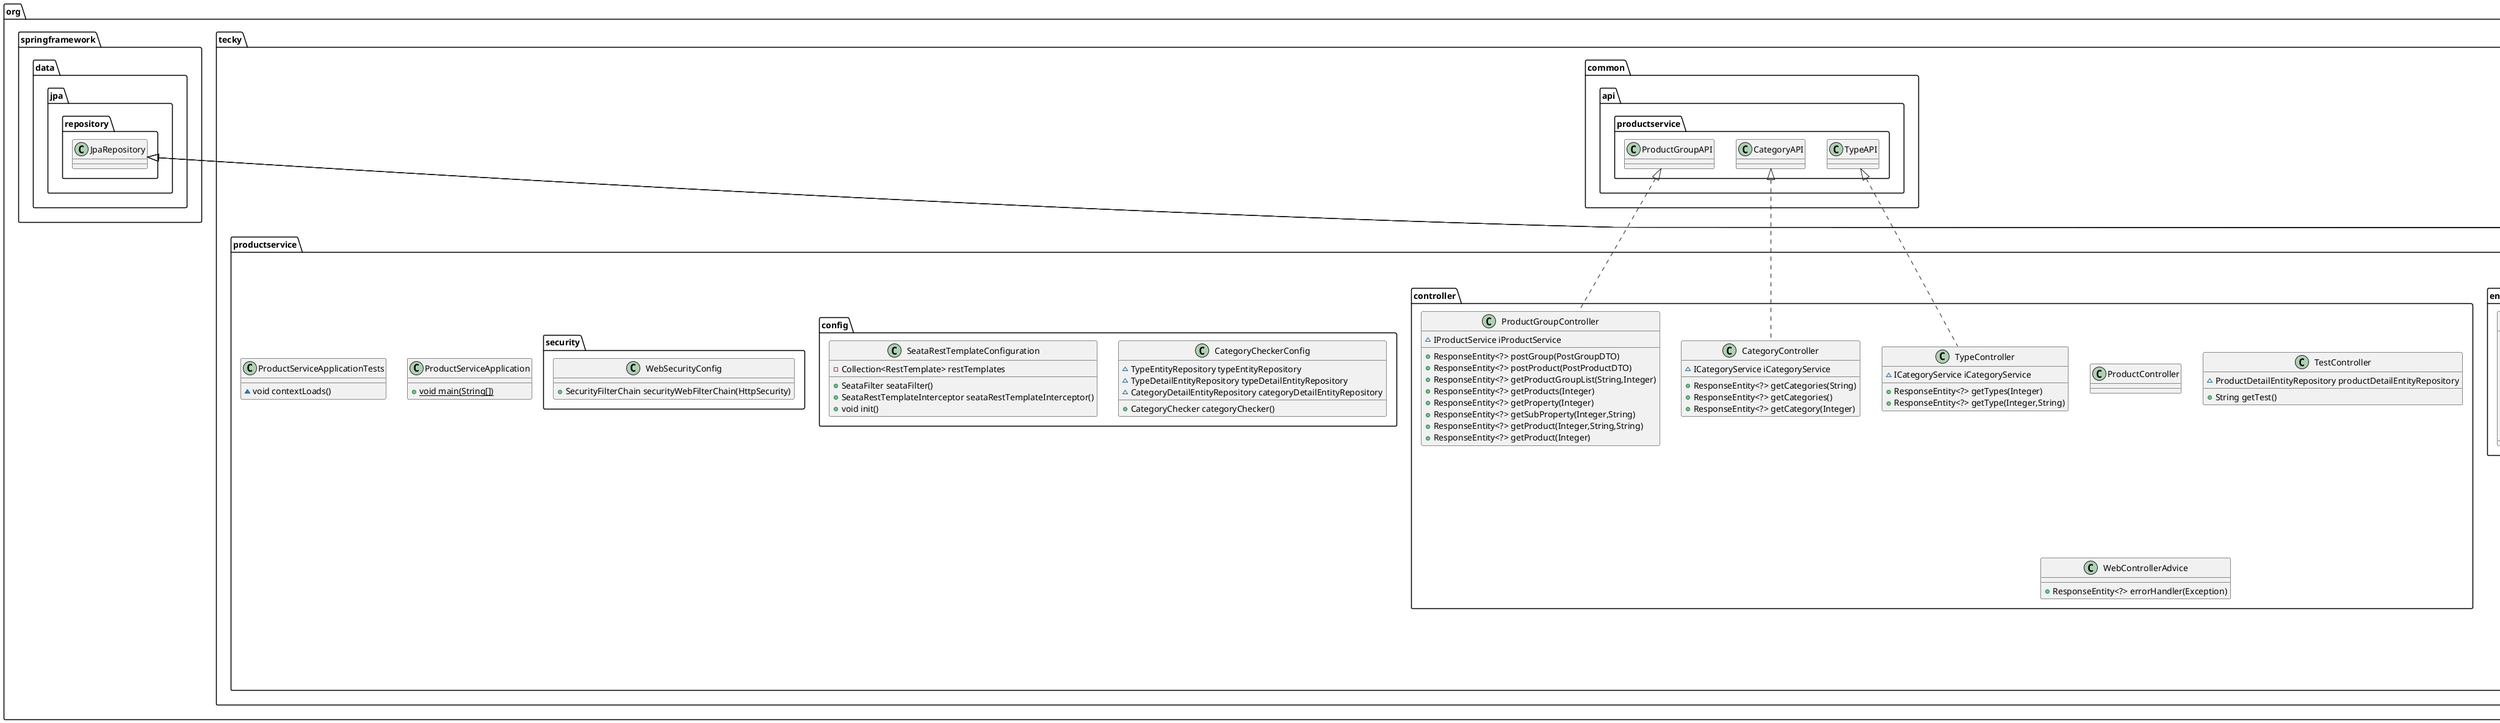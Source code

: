 @startuml
interface org.tecky.productservice.mapper.CategoryDetailEntityRepository {
+ List<CategoryDetailEntity> findAllCategoryByClientId(String)
+ List<CategoryDetailEntity> findAll()
}
class org.tecky.productservice.service.impl.ProductServiceImpl {
~ GroupDetailEntityRepository groupDetailEntityRepository
~ CategoryChecker categoryChecker
~ ProductDetailEntityRepository productDetailEntityRepository
+ ResponseEntity<?> insertProductGroup(PostGroupDTO)
+ ResponseEntity<?> insertProduct(PostProductDTO)
+ ResponseEntity<?> findProductGroup(Integer)
+ ResponseEntity<?> findProductGroupList(String,Integer)
+ ResponseEntity<?> findProductProperties(Integer)
+ ResponseEntity<?> findProductSubProperties(Integer,String)
+ ResponseEntity<?> findProduct(Integer,String,String)
}
class org.tecky.productservice.controller.ProductController {
}
class org.tecky.productservice.entities.comprimarykey.GroupEntityPK {
- Integer groupId
- Integer productId
}
class org.tecky.productservice.entities.ProductDetailEntity {
- Integer productId
- String colbValue
- String colaValue
- Integer groupId
- Integer isvalid
}
interface org.tecky.productservice.service.intf.IProductService {
+ ResponseEntity<?> insertProductGroup(PostGroupDTO)
+ ResponseEntity<?> insertProduct(PostProductDTO)
+ ResponseEntity<?> findProductGroup(Integer)
+ ResponseEntity<?> findProductGroupList(String,Integer)
+ ResponseEntity<?> findProductProperties(Integer)
+ ResponseEntity<?> findProductSubProperties(Integer,String)
+ ResponseEntity<?> findProduct(Integer,String,String)
}
class org.tecky.productservice.entities.TypeEntity {
- Integer typeId
- Integer categoryId
}
class org.tecky.productservice.controller.CategoryController {
~ ICategoryService iCategoryService
+ ResponseEntity<?> getCategories(String)
+ ResponseEntity<?> getCategories()
+ ResponseEntity<?> getCategory(Integer)
}
class org.tecky.productservice.config.CategoryCheckerConfig {
~ TypeEntityRepository typeEntityRepository
~ TypeDetailEntityRepository typeDetailEntityRepository
~ CategoryDetailEntityRepository categoryDetailEntityRepository
+ CategoryChecker categoryChecker()
}
class org.tecky.productservice.entities.TypeDetailEntity {
- Integer typeId
- String typeName
}
class org.tecky.productservice.controller.ProductGroupController {
~ IProductService iProductService
+ ResponseEntity<?> postGroup(PostGroupDTO)
+ ResponseEntity<?> postProduct(PostProductDTO)
+ ResponseEntity<?> getProductGroupList(String,Integer)
+ ResponseEntity<?> getProducts(Integer)
+ ResponseEntity<?> getProperty(Integer)
+ ResponseEntity<?> getSubProperty(Integer,String)
+ ResponseEntity<?> getProduct(Integer,String,String)
+ ResponseEntity<?> getProduct(Integer)
}
class org.tecky.productservice.controller.TestController {
~ ProductDetailEntityRepository productDetailEntityRepository
+ String getTest()
}
class org.tecky.productservice.controller.TypeController {
~ ICategoryService iCategoryService
+ ResponseEntity<?> getTypes(Integer)
+ ResponseEntity<?> getType(Integer,String)
}
interface org.tecky.productservice.mapper.TypeEntityRepository {
+ List<TypeEntity> findAllValidType()
}
class org.tecky.productservice.service.impl.CategoryServiceImpl {
~ CategoryDetailEntityRepository categoryDetailEntityRepository
~ TypeDetailEntityRepository typeDetailEntityRepository
~ CategoryChecker categoryChecker
+ List<CategoryDTO> getCategories(String)
+ List<CategoryDTO> getCategories()
+ CategoryDTO getCategory(Integer)
+ List<CategoryTypeDTO> getTypeByCategoryId(Integer)
+ List<CategoryTypeDTO> getTypeByCategoryId(Integer,String)
}
interface org.tecky.productservice.mapper.ProductDetailEntityRepository {
+ List<ProductDetailEntity> findByGroupIdAndIsvalidIs(Integer,Integer)
+ List<ProductDetailEntity> findByGroupIdAndColaValue(Integer,String)
+ List<ProductDetailEntity> findDistinctColaValueByGroupId(Integer)
+ ProductDetailEntity findByGroupIdAndColaValueAndColbValue(Integer,String,String)
}
class org.tecky.productservice.config.SeataRestTemplateConfiguration {
- Collection<RestTemplate> restTemplates
+ SeataFilter seataFilter()
+ SeataRestTemplateInterceptor seataRestTemplateInterceptor()
+ void init()
}
class org.tecky.productservice.entities.CategoryDetailEntity {
- Integer categoryId
- String categoryName
}
class org.tecky.productservice.controller.WebControllerAdvice {
+ ResponseEntity<?> errorHandler(Exception)
}
class org.tecky.productservice.entities.GroupDetailEntity {
- Integer groupId
- String colbKey
- String groupName
- String colaKey
- Integer typeId
- String picUrl
- String groupDescription
- String clientId
- Integer isvalid
}
class org.tecky.productservice.security.WebSecurityConfig {
+ SecurityFilterChain securityWebFilterChain(HttpSecurity)
}
class org.tecky.productservice.entities.comprimarykey.TypeEntityPK {
- Integer typeId
- Integer categoryId
}
interface org.tecky.productservice.mapper.GroupDetailEntityRepository {
+ GroupDetailEntity findByGroupId(Integer)
+ List<GroupDetailEntity> findByTypeIdAndClientId(Integer,String)
}
interface org.tecky.productservice.mapper.TypeDetailEntityRepository {
+ List<TypeDetailEntity> findAll()
+ List<TypeDetailEntity> findAllByCategoryIdAndClientId(Integer,String)
}
interface org.tecky.productservice.service.intf.ICategoryService {
+ List<CategoryDTO> getCategories(String)
+ List<CategoryDTO> getCategories()
+ CategoryDTO getCategory(Integer)
+ List<CategoryTypeDTO> getTypeByCategoryId(Integer)
+ List<CategoryTypeDTO> getTypeByCategoryId(Integer,String)
}
class org.tecky.productservice.ProductServiceApplication {
+ {static} void main(String[])
}
class org.tecky.productservice.service.CategoryChecker {
- TypeEntityRepository typeEntityRepository
- TypeDetailEntityRepository typeDetailEntityRepository
- CategoryDetailEntityRepository categoryDetailEntityRepository
- Map<Integer,Integer> typeMap
- Map<Integer,String> typeNameMap
- Map<Integer,String> categoryNameMap
- Map<String,List<String>> categoryTypeNameMap
- Map<Integer,List<Integer>> categoryTypeIdMap
- Map<Integer,Map<Integer,String>> categoryTypeFullMap
+ boolean containsTypeId(Integer)
+ boolean containsCategoryId(Integer)
+ String typeName(Integer)
+ String categoryName(Integer)
}
class org.tecky.productservice.ProductServiceApplicationTests {
~ void contextLoads()
}


org.springframework.data.jpa.repository.JpaRepository <|-- org.tecky.productservice.mapper.CategoryDetailEntityRepository
org.tecky.productservice.service.intf.IProductService <|.. org.tecky.productservice.service.impl.ProductServiceImpl
java.io.Serializable <|.. org.tecky.productservice.entities.comprimarykey.GroupEntityPK
java.io.Serializable <|.. org.tecky.productservice.entities.ProductDetailEntity
java.io.Serializable <|.. org.tecky.productservice.entities.TypeEntity
org.tecky.common.api.productservice.CategoryAPI <|.. org.tecky.productservice.controller.CategoryController
java.io.Serializable <|.. org.tecky.productservice.entities.TypeDetailEntity
org.tecky.common.api.productservice.ProductGroupAPI <|.. org.tecky.productservice.controller.ProductGroupController
org.tecky.common.api.productservice.TypeAPI <|.. org.tecky.productservice.controller.TypeController
org.springframework.data.jpa.repository.JpaRepository <|-- org.tecky.productservice.mapper.TypeEntityRepository
org.tecky.productservice.service.intf.ICategoryService <|.. org.tecky.productservice.service.impl.CategoryServiceImpl
org.springframework.data.jpa.repository.JpaRepository <|-- org.tecky.productservice.mapper.ProductDetailEntityRepository
java.io.Serializable <|.. org.tecky.productservice.entities.CategoryDetailEntity
java.io.Serializable <|.. org.tecky.productservice.entities.GroupDetailEntity
java.io.Serializable <|.. org.tecky.productservice.entities.comprimarykey.TypeEntityPK
org.springframework.data.jpa.repository.JpaRepository <|-- org.tecky.productservice.mapper.GroupDetailEntityRepository
org.springframework.data.jpa.repository.JpaRepository <|-- org.tecky.productservice.mapper.TypeDetailEntityRepository
@enduml